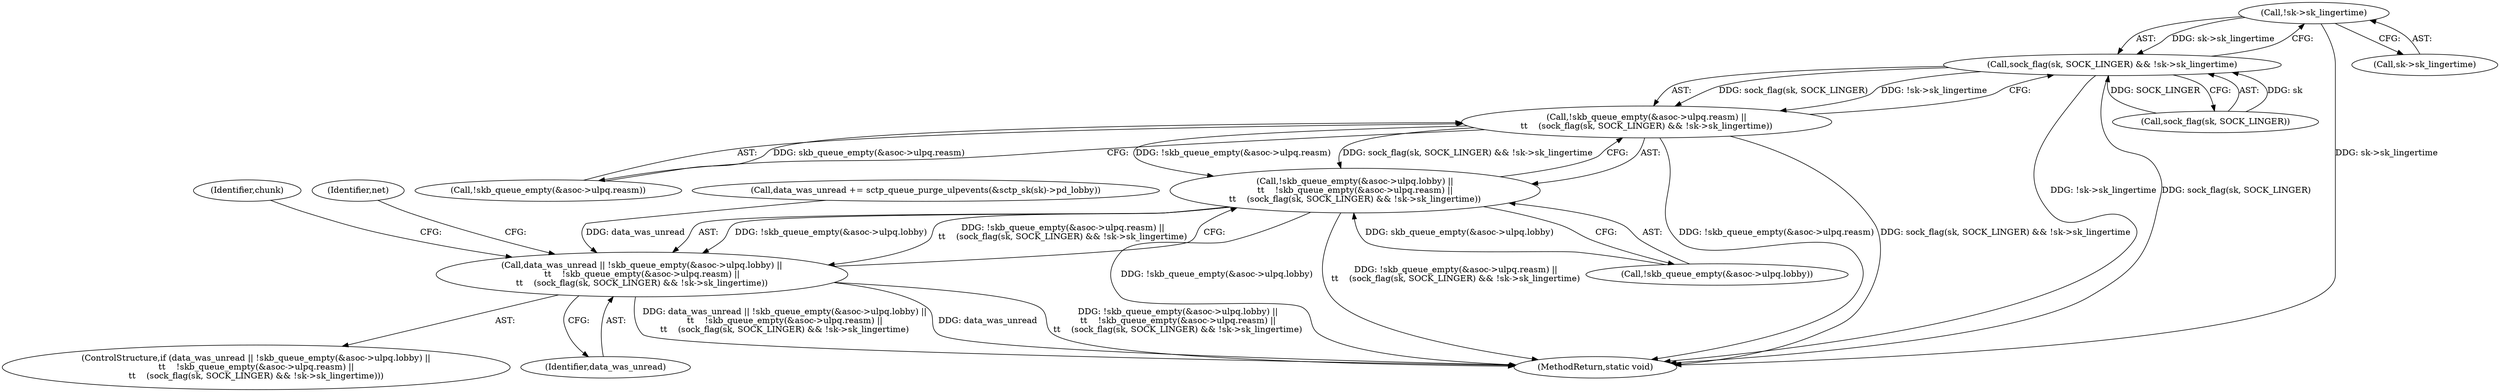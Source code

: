 digraph "0_linux_2d45a02d0166caf2627fe91897c6ffc3b19514c4@pointer" {
"1000200" [label="(Call,!sk->sk_lingertime)"];
"1000196" [label="(Call,sock_flag(sk, SOCK_LINGER) && !sk->sk_lingertime)"];
"1000187" [label="(Call,!skb_queue_empty(&asoc->ulpq.reasm) ||\n\t\t    (sock_flag(sk, SOCK_LINGER) && !sk->sk_lingertime))"];
"1000178" [label="(Call,!skb_queue_empty(&asoc->ulpq.lobby) ||\n\t\t    !skb_queue_empty(&asoc->ulpq.reasm) ||\n\t\t    (sock_flag(sk, SOCK_LINGER) && !sk->sk_lingertime))"];
"1000176" [label="(Call,data_was_unread || !skb_queue_empty(&asoc->ulpq.lobby) ||\n\t\t    !skb_queue_empty(&asoc->ulpq.reasm) ||\n\t\t    (sock_flag(sk, SOCK_LINGER) && !sk->sk_lingertime))"];
"1000187" [label="(Call,!skb_queue_empty(&asoc->ulpq.reasm) ||\n\t\t    (sock_flag(sk, SOCK_LINGER) && !sk->sk_lingertime))"];
"1000260" [label="(MethodReturn,static void)"];
"1000200" [label="(Call,!sk->sk_lingertime)"];
"1000179" [label="(Call,!skb_queue_empty(&asoc->ulpq.lobby))"];
"1000201" [label="(Call,sk->sk_lingertime)"];
"1000178" [label="(Call,!skb_queue_empty(&asoc->ulpq.lobby) ||\n\t\t    !skb_queue_empty(&asoc->ulpq.reasm) ||\n\t\t    (sock_flag(sk, SOCK_LINGER) && !sk->sk_lingertime))"];
"1000176" [label="(Call,data_was_unread || !skb_queue_empty(&asoc->ulpq.lobby) ||\n\t\t    !skb_queue_empty(&asoc->ulpq.reasm) ||\n\t\t    (sock_flag(sk, SOCK_LINGER) && !sk->sk_lingertime))"];
"1000177" [label="(Identifier,data_was_unread)"];
"1000207" [label="(Identifier,chunk)"];
"1000197" [label="(Call,sock_flag(sk, SOCK_LINGER))"];
"1000196" [label="(Call,sock_flag(sk, SOCK_LINGER) && !sk->sk_lingertime)"];
"1000175" [label="(ControlStructure,if (data_was_unread || !skb_queue_empty(&asoc->ulpq.lobby) ||\n\t\t    !skb_queue_empty(&asoc->ulpq.reasm) ||\n\t\t    (sock_flag(sk, SOCK_LINGER) && !sk->sk_lingertime)))"];
"1000188" [label="(Call,!skb_queue_empty(&asoc->ulpq.reasm))"];
"1000220" [label="(Identifier,net)"];
"1000151" [label="(Call,data_was_unread += sctp_queue_purge_ulpevents(&sctp_sk(sk)->pd_lobby))"];
"1000200" -> "1000196"  [label="AST: "];
"1000200" -> "1000201"  [label="CFG: "];
"1000201" -> "1000200"  [label="AST: "];
"1000196" -> "1000200"  [label="CFG: "];
"1000200" -> "1000260"  [label="DDG: sk->sk_lingertime"];
"1000200" -> "1000196"  [label="DDG: sk->sk_lingertime"];
"1000196" -> "1000187"  [label="AST: "];
"1000196" -> "1000197"  [label="CFG: "];
"1000197" -> "1000196"  [label="AST: "];
"1000187" -> "1000196"  [label="CFG: "];
"1000196" -> "1000260"  [label="DDG: !sk->sk_lingertime"];
"1000196" -> "1000260"  [label="DDG: sock_flag(sk, SOCK_LINGER)"];
"1000196" -> "1000187"  [label="DDG: sock_flag(sk, SOCK_LINGER)"];
"1000196" -> "1000187"  [label="DDG: !sk->sk_lingertime"];
"1000197" -> "1000196"  [label="DDG: sk"];
"1000197" -> "1000196"  [label="DDG: SOCK_LINGER"];
"1000187" -> "1000178"  [label="AST: "];
"1000187" -> "1000188"  [label="CFG: "];
"1000188" -> "1000187"  [label="AST: "];
"1000178" -> "1000187"  [label="CFG: "];
"1000187" -> "1000260"  [label="DDG: !skb_queue_empty(&asoc->ulpq.reasm)"];
"1000187" -> "1000260"  [label="DDG: sock_flag(sk, SOCK_LINGER) && !sk->sk_lingertime"];
"1000187" -> "1000178"  [label="DDG: !skb_queue_empty(&asoc->ulpq.reasm)"];
"1000187" -> "1000178"  [label="DDG: sock_flag(sk, SOCK_LINGER) && !sk->sk_lingertime"];
"1000188" -> "1000187"  [label="DDG: skb_queue_empty(&asoc->ulpq.reasm)"];
"1000178" -> "1000176"  [label="AST: "];
"1000178" -> "1000179"  [label="CFG: "];
"1000179" -> "1000178"  [label="AST: "];
"1000176" -> "1000178"  [label="CFG: "];
"1000178" -> "1000260"  [label="DDG: !skb_queue_empty(&asoc->ulpq.lobby)"];
"1000178" -> "1000260"  [label="DDG: !skb_queue_empty(&asoc->ulpq.reasm) ||\n\t\t    (sock_flag(sk, SOCK_LINGER) && !sk->sk_lingertime)"];
"1000178" -> "1000176"  [label="DDG: !skb_queue_empty(&asoc->ulpq.lobby)"];
"1000178" -> "1000176"  [label="DDG: !skb_queue_empty(&asoc->ulpq.reasm) ||\n\t\t    (sock_flag(sk, SOCK_LINGER) && !sk->sk_lingertime)"];
"1000179" -> "1000178"  [label="DDG: skb_queue_empty(&asoc->ulpq.lobby)"];
"1000176" -> "1000175"  [label="AST: "];
"1000176" -> "1000177"  [label="CFG: "];
"1000177" -> "1000176"  [label="AST: "];
"1000207" -> "1000176"  [label="CFG: "];
"1000220" -> "1000176"  [label="CFG: "];
"1000176" -> "1000260"  [label="DDG: !skb_queue_empty(&asoc->ulpq.lobby) ||\n\t\t    !skb_queue_empty(&asoc->ulpq.reasm) ||\n\t\t    (sock_flag(sk, SOCK_LINGER) && !sk->sk_lingertime)"];
"1000176" -> "1000260"  [label="DDG: data_was_unread || !skb_queue_empty(&asoc->ulpq.lobby) ||\n\t\t    !skb_queue_empty(&asoc->ulpq.reasm) ||\n\t\t    (sock_flag(sk, SOCK_LINGER) && !sk->sk_lingertime)"];
"1000176" -> "1000260"  [label="DDG: data_was_unread"];
"1000151" -> "1000176"  [label="DDG: data_was_unread"];
}
